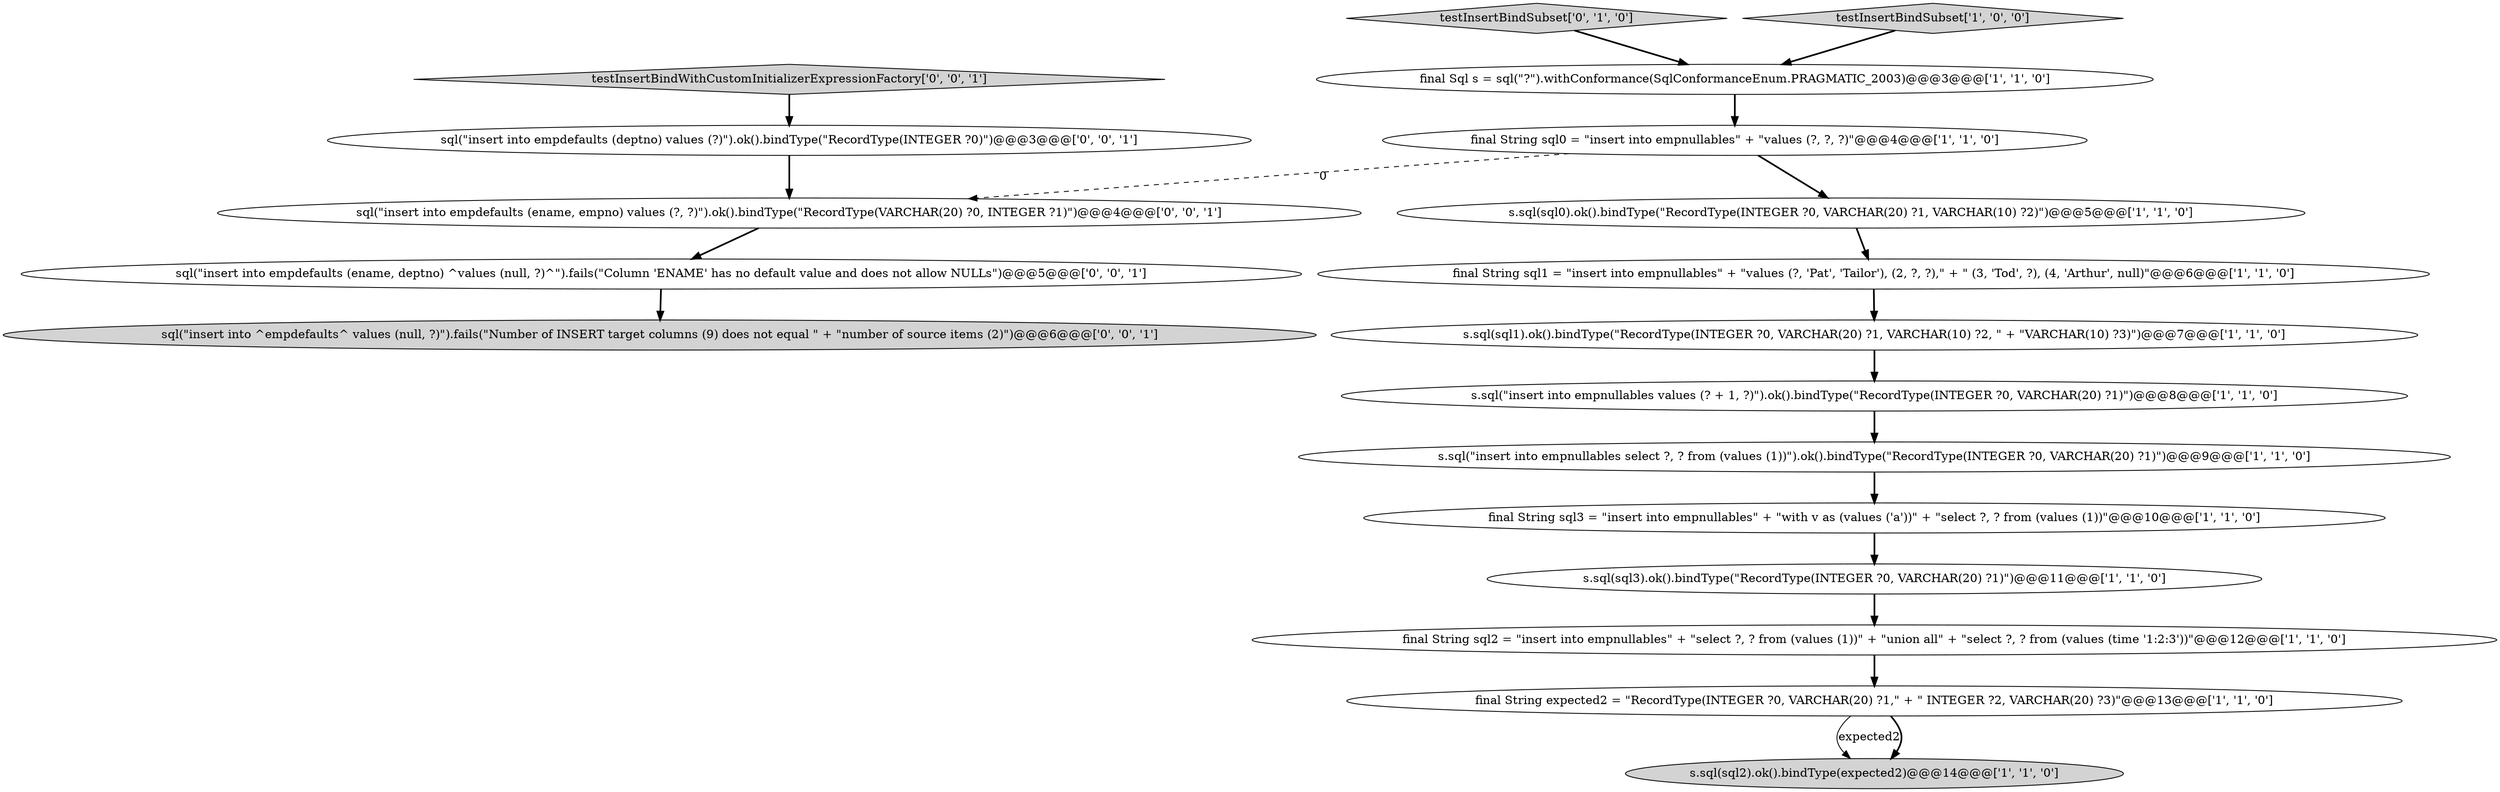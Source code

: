 digraph {
3 [style = filled, label = "final String sql0 = \"insert into empnullables\" + \"values (?, ?, ?)\"@@@4@@@['1', '1', '0']", fillcolor = white, shape = ellipse image = "AAA0AAABBB1BBB"];
11 [style = filled, label = "s.sql(\"insert into empnullables values (? + 1, ?)\").ok().bindType(\"RecordType(INTEGER ?0, VARCHAR(20) ?1)\")@@@8@@@['1', '1', '0']", fillcolor = white, shape = ellipse image = "AAA0AAABBB1BBB"];
7 [style = filled, label = "s.sql(\"insert into empnullables select ?, ? from (values (1))\").ok().bindType(\"RecordType(INTEGER ?0, VARCHAR(20) ?1)\")@@@9@@@['1', '1', '0']", fillcolor = white, shape = ellipse image = "AAA0AAABBB1BBB"];
2 [style = filled, label = "final String sql2 = \"insert into empnullables\" + \"select ?, ? from (values (1))\" + \"union all\" + \"select ?, ? from (values (time '1:2:3'))\"@@@12@@@['1', '1', '0']", fillcolor = white, shape = ellipse image = "AAA0AAABBB1BBB"];
9 [style = filled, label = "s.sql(sql0).ok().bindType(\"RecordType(INTEGER ?0, VARCHAR(20) ?1, VARCHAR(10) ?2)\")@@@5@@@['1', '1', '0']", fillcolor = white, shape = ellipse image = "AAA0AAABBB1BBB"];
15 [style = filled, label = "sql(\"insert into empdefaults (ename, empno) values (?, ?)\").ok().bindType(\"RecordType(VARCHAR(20) ?0, INTEGER ?1)\")@@@4@@@['0', '0', '1']", fillcolor = white, shape = ellipse image = "AAA0AAABBB3BBB"];
8 [style = filled, label = "final Sql s = sql(\"?\").withConformance(SqlConformanceEnum.PRAGMATIC_2003)@@@3@@@['1', '1', '0']", fillcolor = white, shape = ellipse image = "AAA0AAABBB1BBB"];
13 [style = filled, label = "testInsertBindSubset['0', '1', '0']", fillcolor = lightgray, shape = diamond image = "AAA0AAABBB2BBB"];
16 [style = filled, label = "testInsertBindWithCustomInitializerExpressionFactory['0', '0', '1']", fillcolor = lightgray, shape = diamond image = "AAA0AAABBB3BBB"];
5 [style = filled, label = "s.sql(sql3).ok().bindType(\"RecordType(INTEGER ?0, VARCHAR(20) ?1)\")@@@11@@@['1', '1', '0']", fillcolor = white, shape = ellipse image = "AAA0AAABBB1BBB"];
12 [style = filled, label = "s.sql(sql2).ok().bindType(expected2)@@@14@@@['1', '1', '0']", fillcolor = lightgray, shape = ellipse image = "AAA0AAABBB1BBB"];
17 [style = filled, label = "sql(\"insert into empdefaults (ename, deptno) ^values (null, ?)^\").fails(\"Column 'ENAME' has no default value and does not allow NULLs\")@@@5@@@['0', '0', '1']", fillcolor = white, shape = ellipse image = "AAA0AAABBB3BBB"];
18 [style = filled, label = "sql(\"insert into ^empdefaults^ values (null, ?)\").fails(\"Number of INSERT target columns \(9\) does not equal \" + \"number of source items \(2\)\")@@@6@@@['0', '0', '1']", fillcolor = lightgray, shape = ellipse image = "AAA0AAABBB3BBB"];
1 [style = filled, label = "testInsertBindSubset['1', '0', '0']", fillcolor = lightgray, shape = diamond image = "AAA0AAABBB1BBB"];
6 [style = filled, label = "final String expected2 = \"RecordType(INTEGER ?0, VARCHAR(20) ?1,\" + \" INTEGER ?2, VARCHAR(20) ?3)\"@@@13@@@['1', '1', '0']", fillcolor = white, shape = ellipse image = "AAA0AAABBB1BBB"];
10 [style = filled, label = "final String sql1 = \"insert into empnullables\" + \"values (?, 'Pat', 'Tailor'), (2, ?, ?),\" + \" (3, 'Tod', ?), (4, 'Arthur', null)\"@@@6@@@['1', '1', '0']", fillcolor = white, shape = ellipse image = "AAA0AAABBB1BBB"];
0 [style = filled, label = "s.sql(sql1).ok().bindType(\"RecordType(INTEGER ?0, VARCHAR(20) ?1, VARCHAR(10) ?2, \" + \"VARCHAR(10) ?3)\")@@@7@@@['1', '1', '0']", fillcolor = white, shape = ellipse image = "AAA0AAABBB1BBB"];
14 [style = filled, label = "sql(\"insert into empdefaults (deptno) values (?)\").ok().bindType(\"RecordType(INTEGER ?0)\")@@@3@@@['0', '0', '1']", fillcolor = white, shape = ellipse image = "AAA0AAABBB3BBB"];
4 [style = filled, label = "final String sql3 = \"insert into empnullables\" + \"with v as (values ('a'))\" + \"select ?, ? from (values (1))\"@@@10@@@['1', '1', '0']", fillcolor = white, shape = ellipse image = "AAA0AAABBB1BBB"];
3->9 [style = bold, label=""];
3->15 [style = dashed, label="0"];
16->14 [style = bold, label=""];
0->11 [style = bold, label=""];
5->2 [style = bold, label=""];
14->15 [style = bold, label=""];
15->17 [style = bold, label=""];
17->18 [style = bold, label=""];
1->8 [style = bold, label=""];
7->4 [style = bold, label=""];
9->10 [style = bold, label=""];
13->8 [style = bold, label=""];
4->5 [style = bold, label=""];
2->6 [style = bold, label=""];
6->12 [style = solid, label="expected2"];
11->7 [style = bold, label=""];
10->0 [style = bold, label=""];
8->3 [style = bold, label=""];
6->12 [style = bold, label=""];
}
